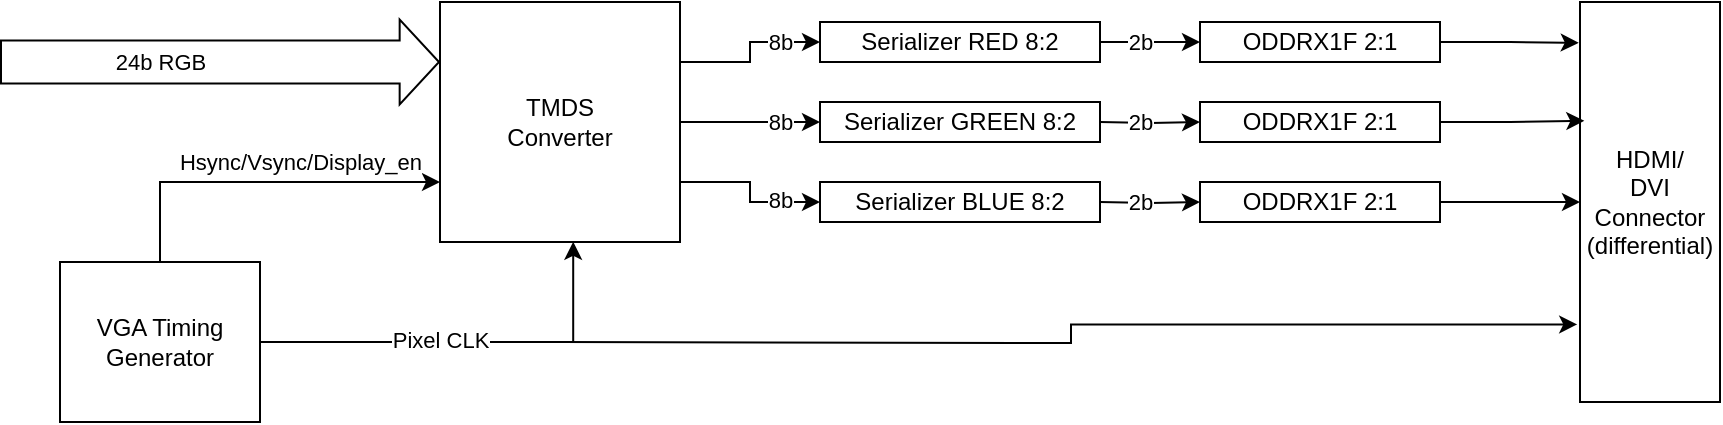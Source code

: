 <mxfile version="27.0.9">
  <diagram name="Page-1" id="Rl6b6TZFXfuxl6Tobtjv">
    <mxGraphModel dx="2238" dy="1306" grid="1" gridSize="10" guides="1" tooltips="1" connect="1" arrows="1" fold="1" page="1" pageScale="1" pageWidth="827" pageHeight="1169" math="0" shadow="0">
      <root>
        <mxCell id="0" />
        <mxCell id="1" parent="0" />
        <mxCell id="Wr7Lfw9U4-KvV9nwWwmr-13" style="edgeStyle=orthogonalEdgeStyle;rounded=0;orthogonalLoop=1;jettySize=auto;html=1;exitX=1;exitY=0.25;exitDx=0;exitDy=0;entryX=0;entryY=0.5;entryDx=0;entryDy=0;" parent="1" source="Wr7Lfw9U4-KvV9nwWwmr-1" target="Wr7Lfw9U4-KvV9nwWwmr-10" edge="1">
          <mxGeometry relative="1" as="geometry" />
        </mxCell>
        <mxCell id="Wr7Lfw9U4-KvV9nwWwmr-21" value="8b" style="edgeLabel;html=1;align=center;verticalAlign=middle;resizable=0;points=[];" parent="Wr7Lfw9U4-KvV9nwWwmr-13" vertex="1" connectable="0">
          <mxGeometry x="-0.348" y="1" relative="1" as="geometry">
            <mxPoint x="24" y="-9" as="offset" />
          </mxGeometry>
        </mxCell>
        <mxCell id="Wr7Lfw9U4-KvV9nwWwmr-14" style="edgeStyle=orthogonalEdgeStyle;rounded=0;orthogonalLoop=1;jettySize=auto;html=1;exitX=1;exitY=0.5;exitDx=0;exitDy=0;entryX=0;entryY=0.5;entryDx=0;entryDy=0;" parent="1" source="Wr7Lfw9U4-KvV9nwWwmr-1" target="Wr7Lfw9U4-KvV9nwWwmr-12" edge="1">
          <mxGeometry relative="1" as="geometry" />
        </mxCell>
        <mxCell id="Wr7Lfw9U4-KvV9nwWwmr-15" style="edgeStyle=orthogonalEdgeStyle;rounded=0;orthogonalLoop=1;jettySize=auto;html=1;exitX=1;exitY=0.75;exitDx=0;exitDy=0;entryX=0;entryY=0.5;entryDx=0;entryDy=0;" parent="1" source="Wr7Lfw9U4-KvV9nwWwmr-1" target="Wr7Lfw9U4-KvV9nwWwmr-11" edge="1">
          <mxGeometry relative="1" as="geometry" />
        </mxCell>
        <mxCell id="Wr7Lfw9U4-KvV9nwWwmr-1" value="TMDS&lt;div&gt;Converter&lt;/div&gt;" style="rounded=0;whiteSpace=wrap;html=1;" parent="1" vertex="1">
          <mxGeometry x="250" y="120" width="120" height="120" as="geometry" />
        </mxCell>
        <mxCell id="Wr7Lfw9U4-KvV9nwWwmr-2" value="" style="shape=flexArrow;endArrow=classic;html=1;rounded=0;entryX=0;entryY=0.25;entryDx=0;entryDy=0;width=21.429;endSize=6.224;" parent="1" target="Wr7Lfw9U4-KvV9nwWwmr-1" edge="1">
          <mxGeometry width="50" height="50" relative="1" as="geometry">
            <mxPoint x="30" y="150" as="sourcePoint" />
            <mxPoint x="80" y="110" as="targetPoint" />
          </mxGeometry>
        </mxCell>
        <mxCell id="Wr7Lfw9U4-KvV9nwWwmr-3" value="24b RGB" style="edgeLabel;html=1;align=center;verticalAlign=middle;resizable=0;points=[];" parent="Wr7Lfw9U4-KvV9nwWwmr-2" vertex="1" connectable="0">
          <mxGeometry x="-0.335" y="-2" relative="1" as="geometry">
            <mxPoint x="7" y="-2" as="offset" />
          </mxGeometry>
        </mxCell>
        <mxCell id="Wr7Lfw9U4-KvV9nwWwmr-6" style="edgeStyle=orthogonalEdgeStyle;rounded=0;orthogonalLoop=1;jettySize=auto;html=1;exitX=0.5;exitY=0;exitDx=0;exitDy=0;entryX=0;entryY=0.75;entryDx=0;entryDy=0;" parent="1" source="Wr7Lfw9U4-KvV9nwWwmr-4" target="Wr7Lfw9U4-KvV9nwWwmr-1" edge="1">
          <mxGeometry relative="1" as="geometry" />
        </mxCell>
        <mxCell id="Wr7Lfw9U4-KvV9nwWwmr-7" value="Hsync/Vsync/Display_en" style="edgeLabel;html=1;align=center;verticalAlign=middle;resizable=0;points=[];" parent="Wr7Lfw9U4-KvV9nwWwmr-6" vertex="1" connectable="0">
          <mxGeometry x="-0.053" y="1" relative="1" as="geometry">
            <mxPoint x="25" y="-9" as="offset" />
          </mxGeometry>
        </mxCell>
        <mxCell id="Wr7Lfw9U4-KvV9nwWwmr-4" value="VGA Timing Generator" style="rounded=0;whiteSpace=wrap;html=1;" parent="1" vertex="1">
          <mxGeometry x="60" y="250" width="100" height="80" as="geometry" />
        </mxCell>
        <mxCell id="Wr7Lfw9U4-KvV9nwWwmr-25" style="edgeStyle=orthogonalEdgeStyle;rounded=0;orthogonalLoop=1;jettySize=auto;html=1;exitX=1;exitY=0.5;exitDx=0;exitDy=0;entryX=0;entryY=0.5;entryDx=0;entryDy=0;" parent="1" source="Wr7Lfw9U4-KvV9nwWwmr-10" target="Wr7Lfw9U4-KvV9nwWwmr-24" edge="1">
          <mxGeometry relative="1" as="geometry" />
        </mxCell>
        <mxCell id="Wr7Lfw9U4-KvV9nwWwmr-26" value="2b" style="edgeLabel;html=1;align=center;verticalAlign=middle;resizable=0;points=[];" parent="Wr7Lfw9U4-KvV9nwWwmr-25" vertex="1" connectable="0">
          <mxGeometry x="0.146" relative="1" as="geometry">
            <mxPoint x="-9" as="offset" />
          </mxGeometry>
        </mxCell>
        <mxCell id="Wr7Lfw9U4-KvV9nwWwmr-10" value="Serializer RED 8:2" style="rounded=0;whiteSpace=wrap;html=1;" parent="1" vertex="1">
          <mxGeometry x="440" y="130" width="140" height="20" as="geometry" />
        </mxCell>
        <mxCell id="Wr7Lfw9U4-KvV9nwWwmr-11" value="Serializer BLUE&amp;nbsp;8:2" style="rounded=0;whiteSpace=wrap;html=1;" parent="1" vertex="1">
          <mxGeometry x="440" y="210" width="140" height="20" as="geometry" />
        </mxCell>
        <mxCell id="Wr7Lfw9U4-KvV9nwWwmr-12" value="Serializer GREEN&amp;nbsp;8:2" style="rounded=0;whiteSpace=wrap;html=1;" parent="1" vertex="1">
          <mxGeometry x="440" y="170" width="140" height="20" as="geometry" />
        </mxCell>
        <mxCell id="Wr7Lfw9U4-KvV9nwWwmr-16" style="edgeStyle=orthogonalEdgeStyle;rounded=0;orthogonalLoop=1;jettySize=auto;html=1;exitX=1;exitY=0.5;exitDx=0;exitDy=0;entryX=0.555;entryY=0.999;entryDx=0;entryDy=0;entryPerimeter=0;" parent="1" source="Wr7Lfw9U4-KvV9nwWwmr-4" target="Wr7Lfw9U4-KvV9nwWwmr-1" edge="1">
          <mxGeometry relative="1" as="geometry" />
        </mxCell>
        <mxCell id="Wr7Lfw9U4-KvV9nwWwmr-17" value="Pixel CLK" style="edgeLabel;html=1;align=center;verticalAlign=middle;resizable=0;points=[];" parent="Wr7Lfw9U4-KvV9nwWwmr-16" vertex="1" connectable="0">
          <mxGeometry x="0.013" y="1" relative="1" as="geometry">
            <mxPoint x="-15" as="offset" />
          </mxGeometry>
        </mxCell>
        <mxCell id="Wr7Lfw9U4-KvV9nwWwmr-20" style="edgeStyle=orthogonalEdgeStyle;rounded=0;orthogonalLoop=1;jettySize=auto;html=1;exitX=-0.02;exitY=0.806;exitDx=0;exitDy=0;startArrow=classic;startFill=1;endArrow=none;exitPerimeter=0;" parent="1" source="Wr7Lfw9U4-KvV9nwWwmr-35" edge="1">
          <mxGeometry relative="1" as="geometry">
            <mxPoint x="310" y="290" as="targetPoint" />
            <mxPoint x="440" y="280" as="sourcePoint" />
          </mxGeometry>
        </mxCell>
        <mxCell id="Wr7Lfw9U4-KvV9nwWwmr-23" value="8b" style="edgeLabel;html=1;align=center;verticalAlign=middle;resizable=0;points=[];" parent="1" vertex="1" connectable="0">
          <mxGeometry x="410" y="210" as="geometry">
            <mxPoint x="10" y="9" as="offset" />
          </mxGeometry>
        </mxCell>
        <mxCell id="Wr7Lfw9U4-KvV9nwWwmr-24" value="ODDRX1F 2:1" style="rounded=0;whiteSpace=wrap;html=1;" parent="1" vertex="1">
          <mxGeometry x="630" y="130" width="120" height="20" as="geometry" />
        </mxCell>
        <mxCell id="Wr7Lfw9U4-KvV9nwWwmr-27" style="edgeStyle=orthogonalEdgeStyle;rounded=0;orthogonalLoop=1;jettySize=auto;html=1;exitX=1;exitY=0.5;exitDx=0;exitDy=0;entryX=0;entryY=0.5;entryDx=0;entryDy=0;" parent="1" target="Wr7Lfw9U4-KvV9nwWwmr-29" edge="1">
          <mxGeometry relative="1" as="geometry">
            <mxPoint x="580" y="180" as="sourcePoint" />
          </mxGeometry>
        </mxCell>
        <mxCell id="Wr7Lfw9U4-KvV9nwWwmr-28" value="2b" style="edgeLabel;html=1;align=center;verticalAlign=middle;resizable=0;points=[];" parent="Wr7Lfw9U4-KvV9nwWwmr-27" vertex="1" connectable="0">
          <mxGeometry x="0.146" relative="1" as="geometry">
            <mxPoint x="-9" as="offset" />
          </mxGeometry>
        </mxCell>
        <mxCell id="Wr7Lfw9U4-KvV9nwWwmr-29" value="ODDRX1F 2:1" style="rounded=0;whiteSpace=wrap;html=1;" parent="1" vertex="1">
          <mxGeometry x="630" y="170" width="120" height="20" as="geometry" />
        </mxCell>
        <mxCell id="Wr7Lfw9U4-KvV9nwWwmr-30" style="edgeStyle=orthogonalEdgeStyle;rounded=0;orthogonalLoop=1;jettySize=auto;html=1;exitX=1;exitY=0.5;exitDx=0;exitDy=0;entryX=0;entryY=0.5;entryDx=0;entryDy=0;" parent="1" target="Wr7Lfw9U4-KvV9nwWwmr-32" edge="1">
          <mxGeometry relative="1" as="geometry">
            <mxPoint x="580" y="220" as="sourcePoint" />
          </mxGeometry>
        </mxCell>
        <mxCell id="Wr7Lfw9U4-KvV9nwWwmr-31" value="2b" style="edgeLabel;html=1;align=center;verticalAlign=middle;resizable=0;points=[];" parent="Wr7Lfw9U4-KvV9nwWwmr-30" vertex="1" connectable="0">
          <mxGeometry x="0.146" relative="1" as="geometry">
            <mxPoint x="-9" as="offset" />
          </mxGeometry>
        </mxCell>
        <mxCell id="Wr7Lfw9U4-KvV9nwWwmr-38" style="edgeStyle=orthogonalEdgeStyle;rounded=0;orthogonalLoop=1;jettySize=auto;html=1;exitX=1;exitY=0.5;exitDx=0;exitDy=0;entryX=0;entryY=0.5;entryDx=0;entryDy=0;" parent="1" source="Wr7Lfw9U4-KvV9nwWwmr-32" target="Wr7Lfw9U4-KvV9nwWwmr-35" edge="1">
          <mxGeometry relative="1" as="geometry" />
        </mxCell>
        <mxCell id="Wr7Lfw9U4-KvV9nwWwmr-32" value="ODDRX1F 2:1" style="rounded=0;whiteSpace=wrap;html=1;" parent="1" vertex="1">
          <mxGeometry x="630" y="210" width="120" height="20" as="geometry" />
        </mxCell>
        <mxCell id="Wr7Lfw9U4-KvV9nwWwmr-33" value="8b" style="edgeLabel;html=1;align=center;verticalAlign=middle;resizable=0;points=[];" parent="1" vertex="1" connectable="0">
          <mxGeometry x="420" y="180" as="geometry" />
        </mxCell>
        <mxCell id="Wr7Lfw9U4-KvV9nwWwmr-35" value="HDMI/&lt;div&gt;DVI&lt;/div&gt;&lt;div&gt;Connector&lt;/div&gt;&lt;div&gt;(differential)&lt;/div&gt;" style="rounded=0;whiteSpace=wrap;html=1;" parent="1" vertex="1">
          <mxGeometry x="820" y="120" width="70" height="200" as="geometry" />
        </mxCell>
        <mxCell id="Wr7Lfw9U4-KvV9nwWwmr-36" style="edgeStyle=orthogonalEdgeStyle;rounded=0;orthogonalLoop=1;jettySize=auto;html=1;exitX=1;exitY=0.5;exitDx=0;exitDy=0;entryX=-0.009;entryY=0.102;entryDx=0;entryDy=0;entryPerimeter=0;" parent="1" source="Wr7Lfw9U4-KvV9nwWwmr-24" target="Wr7Lfw9U4-KvV9nwWwmr-35" edge="1">
          <mxGeometry relative="1" as="geometry" />
        </mxCell>
        <mxCell id="Wr7Lfw9U4-KvV9nwWwmr-37" style="edgeStyle=orthogonalEdgeStyle;rounded=0;orthogonalLoop=1;jettySize=auto;html=1;exitX=1;exitY=0.5;exitDx=0;exitDy=0;entryX=0.031;entryY=0.297;entryDx=0;entryDy=0;entryPerimeter=0;" parent="1" source="Wr7Lfw9U4-KvV9nwWwmr-29" target="Wr7Lfw9U4-KvV9nwWwmr-35" edge="1">
          <mxGeometry relative="1" as="geometry" />
        </mxCell>
      </root>
    </mxGraphModel>
  </diagram>
</mxfile>
